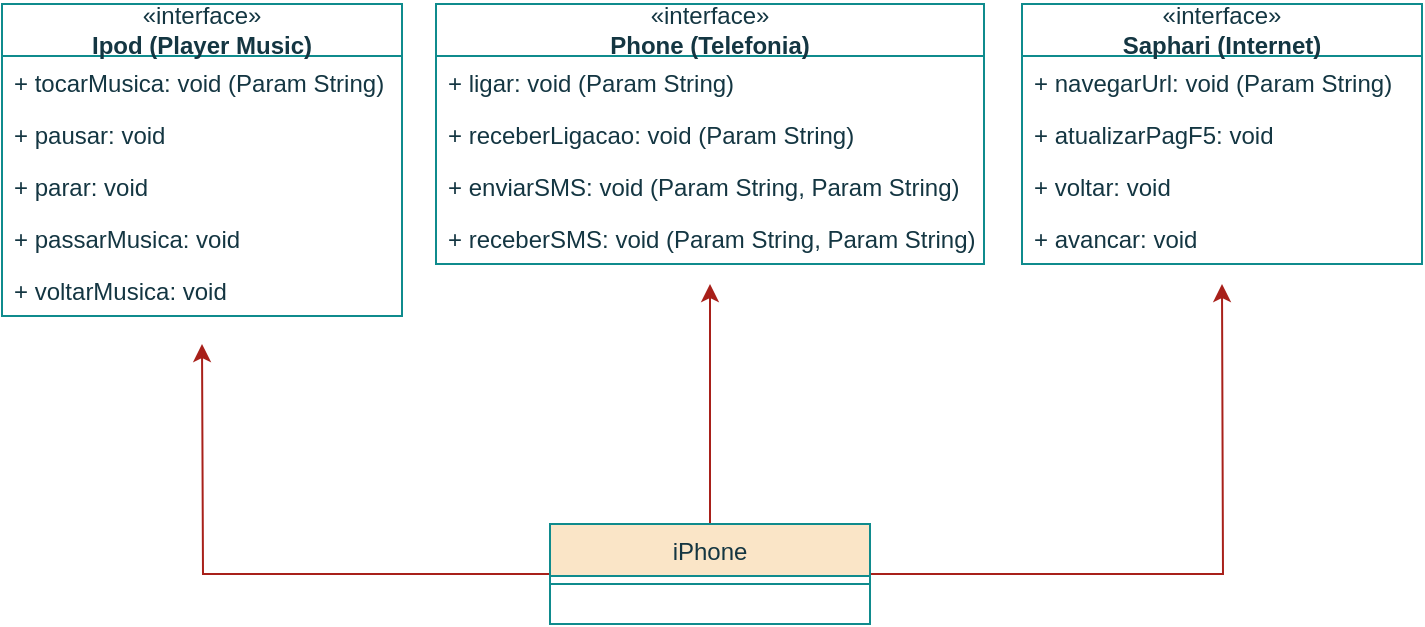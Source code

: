 <mxfile version="24.7.6">
  <diagram id="C5RBs43oDa-KdzZeNtuy" name="Page-1">
    <mxGraphModel dx="2183" dy="1164" grid="1" gridSize="10" guides="1" tooltips="1" connect="1" arrows="1" fold="1" page="1" pageScale="1" pageWidth="827" pageHeight="1169" math="0" shadow="0">
      <root>
        <mxCell id="WIyWlLk6GJQsqaUBKTNV-0" />
        <mxCell id="WIyWlLk6GJQsqaUBKTNV-1" parent="WIyWlLk6GJQsqaUBKTNV-0" />
        <mxCell id="yAdyZBtln3CGU75S9Co1-23" style="edgeStyle=orthogonalEdgeStyle;rounded=0;orthogonalLoop=1;jettySize=auto;html=1;labelBackgroundColor=none;strokeColor=#A8201A;fontColor=default;" edge="1" parent="WIyWlLk6GJQsqaUBKTNV-1" source="zkfFHV4jXpPFQw0GAbJ--6">
          <mxGeometry relative="1" as="geometry">
            <mxPoint x="670" y="240" as="targetPoint" />
          </mxGeometry>
        </mxCell>
        <mxCell id="yAdyZBtln3CGU75S9Co1-24" style="edgeStyle=orthogonalEdgeStyle;rounded=0;orthogonalLoop=1;jettySize=auto;html=1;labelBackgroundColor=none;strokeColor=#A8201A;fontColor=default;" edge="1" parent="WIyWlLk6GJQsqaUBKTNV-1" source="zkfFHV4jXpPFQw0GAbJ--6">
          <mxGeometry relative="1" as="geometry">
            <mxPoint x="414" y="240" as="targetPoint" />
          </mxGeometry>
        </mxCell>
        <mxCell id="yAdyZBtln3CGU75S9Co1-25" style="edgeStyle=orthogonalEdgeStyle;rounded=0;orthogonalLoop=1;jettySize=auto;html=1;labelBackgroundColor=none;strokeColor=#A8201A;fontColor=default;" edge="1" parent="WIyWlLk6GJQsqaUBKTNV-1" source="zkfFHV4jXpPFQw0GAbJ--6">
          <mxGeometry relative="1" as="geometry">
            <mxPoint x="160" y="270" as="targetPoint" />
          </mxGeometry>
        </mxCell>
        <mxCell id="zkfFHV4jXpPFQw0GAbJ--6" value="iPhone" style="swimlane;fontStyle=0;align=center;verticalAlign=top;childLayout=stackLayout;horizontal=1;startSize=26;horizontalStack=0;resizeParent=1;resizeLast=0;collapsible=1;marginBottom=0;rounded=0;shadow=0;strokeWidth=1;labelBackgroundColor=none;fillColor=#FAE5C7;strokeColor=#0F8B8D;fontColor=#143642;" parent="WIyWlLk6GJQsqaUBKTNV-1" vertex="1">
          <mxGeometry x="334" y="360" width="160" height="50" as="geometry">
            <mxRectangle x="130" y="380" width="160" height="26" as="alternateBounds" />
          </mxGeometry>
        </mxCell>
        <mxCell id="zkfFHV4jXpPFQw0GAbJ--9" value="" style="line;html=1;strokeWidth=1;align=left;verticalAlign=middle;spacingTop=-1;spacingLeft=3;spacingRight=3;rotatable=0;labelPosition=right;points=[];portConstraint=eastwest;labelBackgroundColor=none;fillColor=#FAE5C7;strokeColor=#0F8B8D;fontColor=#143642;" parent="zkfFHV4jXpPFQw0GAbJ--6" vertex="1">
          <mxGeometry y="26" width="160" height="8" as="geometry" />
        </mxCell>
        <mxCell id="yAdyZBtln3CGU75S9Co1-10" value="«interface»&lt;br&gt;&lt;b&gt;Ipod (Player Music)&lt;/b&gt;" style="swimlane;fontStyle=0;childLayout=stackLayout;horizontal=1;startSize=26;fillColor=none;horizontalStack=0;resizeParent=1;resizeParentMax=0;resizeLast=0;collapsible=1;marginBottom=0;whiteSpace=wrap;html=1;labelBackgroundColor=none;strokeColor=#0F8B8D;fontColor=#143642;" vertex="1" parent="WIyWlLk6GJQsqaUBKTNV-1">
          <mxGeometry x="60" y="100" width="200" height="156" as="geometry" />
        </mxCell>
        <mxCell id="yAdyZBtln3CGU75S9Co1-11" value="+ tocarMusica: void (Param String)" style="text;strokeColor=none;fillColor=none;align=left;verticalAlign=top;spacingLeft=4;spacingRight=4;overflow=hidden;rotatable=0;points=[[0,0.5],[1,0.5]];portConstraint=eastwest;whiteSpace=wrap;html=1;labelBackgroundColor=none;fontColor=#143642;" vertex="1" parent="yAdyZBtln3CGU75S9Co1-10">
          <mxGeometry y="26" width="200" height="26" as="geometry" />
        </mxCell>
        <mxCell id="yAdyZBtln3CGU75S9Co1-12" value="+ pausar: void" style="text;strokeColor=none;fillColor=none;align=left;verticalAlign=top;spacingLeft=4;spacingRight=4;overflow=hidden;rotatable=0;points=[[0,0.5],[1,0.5]];portConstraint=eastwest;whiteSpace=wrap;html=1;labelBackgroundColor=none;fontColor=#143642;" vertex="1" parent="yAdyZBtln3CGU75S9Co1-10">
          <mxGeometry y="52" width="200" height="26" as="geometry" />
        </mxCell>
        <mxCell id="yAdyZBtln3CGU75S9Co1-13" value="+ parar: void" style="text;strokeColor=none;fillColor=none;align=left;verticalAlign=top;spacingLeft=4;spacingRight=4;overflow=hidden;rotatable=0;points=[[0,0.5],[1,0.5]];portConstraint=eastwest;whiteSpace=wrap;html=1;labelBackgroundColor=none;fontColor=#143642;" vertex="1" parent="yAdyZBtln3CGU75S9Co1-10">
          <mxGeometry y="78" width="200" height="26" as="geometry" />
        </mxCell>
        <mxCell id="yAdyZBtln3CGU75S9Co1-28" value="+ passarMusica: void" style="text;strokeColor=none;fillColor=none;align=left;verticalAlign=top;spacingLeft=4;spacingRight=4;overflow=hidden;rotatable=0;points=[[0,0.5],[1,0.5]];portConstraint=eastwest;whiteSpace=wrap;html=1;labelBackgroundColor=none;fontColor=#143642;" vertex="1" parent="yAdyZBtln3CGU75S9Co1-10">
          <mxGeometry y="104" width="200" height="26" as="geometry" />
        </mxCell>
        <mxCell id="yAdyZBtln3CGU75S9Co1-29" value="+ voltarMusica: void" style="text;strokeColor=none;fillColor=none;align=left;verticalAlign=top;spacingLeft=4;spacingRight=4;overflow=hidden;rotatable=0;points=[[0,0.5],[1,0.5]];portConstraint=eastwest;whiteSpace=wrap;html=1;labelBackgroundColor=none;fontColor=#143642;" vertex="1" parent="yAdyZBtln3CGU75S9Co1-10">
          <mxGeometry y="130" width="200" height="26" as="geometry" />
        </mxCell>
        <mxCell id="yAdyZBtln3CGU75S9Co1-15" value="«interface»&lt;br&gt;&lt;b&gt;Phone (Telefonia)&lt;/b&gt;" style="swimlane;fontStyle=0;childLayout=stackLayout;horizontal=1;startSize=26;fillColor=none;horizontalStack=0;resizeParent=1;resizeParentMax=0;resizeLast=0;collapsible=1;marginBottom=0;whiteSpace=wrap;html=1;labelBackgroundColor=none;strokeColor=#0F8B8D;fontColor=#143642;" vertex="1" parent="WIyWlLk6GJQsqaUBKTNV-1">
          <mxGeometry x="277" y="100" width="274" height="130" as="geometry" />
        </mxCell>
        <mxCell id="yAdyZBtln3CGU75S9Co1-16" value="+ ligar: void (Param String)" style="text;strokeColor=none;fillColor=none;align=left;verticalAlign=top;spacingLeft=4;spacingRight=4;overflow=hidden;rotatable=0;points=[[0,0.5],[1,0.5]];portConstraint=eastwest;whiteSpace=wrap;html=1;labelBackgroundColor=none;fontColor=#143642;" vertex="1" parent="yAdyZBtln3CGU75S9Co1-15">
          <mxGeometry y="26" width="274" height="26" as="geometry" />
        </mxCell>
        <mxCell id="yAdyZBtln3CGU75S9Co1-17" value="+ receberLigacao: void (Param String)" style="text;strokeColor=none;fillColor=none;align=left;verticalAlign=top;spacingLeft=4;spacingRight=4;overflow=hidden;rotatable=0;points=[[0,0.5],[1,0.5]];portConstraint=eastwest;whiteSpace=wrap;html=1;labelBackgroundColor=none;fontColor=#143642;" vertex="1" parent="yAdyZBtln3CGU75S9Co1-15">
          <mxGeometry y="52" width="274" height="26" as="geometry" />
        </mxCell>
        <mxCell id="yAdyZBtln3CGU75S9Co1-18" value="+ enviarSMS: void (Param String, Param String)" style="text;strokeColor=none;fillColor=none;align=left;verticalAlign=top;spacingLeft=4;spacingRight=4;overflow=hidden;rotatable=0;points=[[0,0.5],[1,0.5]];portConstraint=eastwest;whiteSpace=wrap;html=1;labelBackgroundColor=none;fontColor=#143642;" vertex="1" parent="yAdyZBtln3CGU75S9Co1-15">
          <mxGeometry y="78" width="274" height="26" as="geometry" />
        </mxCell>
        <mxCell id="yAdyZBtln3CGU75S9Co1-30" value="+ receberSMS: void (Param String, Param String)" style="text;strokeColor=none;fillColor=none;align=left;verticalAlign=top;spacingLeft=4;spacingRight=4;overflow=hidden;rotatable=0;points=[[0,0.5],[1,0.5]];portConstraint=eastwest;whiteSpace=wrap;html=1;labelBackgroundColor=none;fontColor=#143642;" vertex="1" parent="yAdyZBtln3CGU75S9Co1-15">
          <mxGeometry y="104" width="274" height="26" as="geometry" />
        </mxCell>
        <mxCell id="yAdyZBtln3CGU75S9Co1-19" value="«interface»&lt;br&gt;&lt;b&gt;Saphari (Internet)&lt;/b&gt;" style="swimlane;fontStyle=0;childLayout=stackLayout;horizontal=1;startSize=26;fillColor=none;horizontalStack=0;resizeParent=1;resizeParentMax=0;resizeLast=0;collapsible=1;marginBottom=0;whiteSpace=wrap;html=1;labelBackgroundColor=none;strokeColor=#0F8B8D;fontColor=#143642;" vertex="1" parent="WIyWlLk6GJQsqaUBKTNV-1">
          <mxGeometry x="570" y="100" width="200" height="130" as="geometry" />
        </mxCell>
        <mxCell id="yAdyZBtln3CGU75S9Co1-20" value="+ navegarUrl: void (Param String)" style="text;strokeColor=none;fillColor=none;align=left;verticalAlign=top;spacingLeft=4;spacingRight=4;overflow=hidden;rotatable=0;points=[[0,0.5],[1,0.5]];portConstraint=eastwest;whiteSpace=wrap;html=1;labelBackgroundColor=none;fontColor=#143642;" vertex="1" parent="yAdyZBtln3CGU75S9Co1-19">
          <mxGeometry y="26" width="200" height="26" as="geometry" />
        </mxCell>
        <mxCell id="yAdyZBtln3CGU75S9Co1-21" value="+ atualizarPagF5: void" style="text;strokeColor=none;fillColor=none;align=left;verticalAlign=top;spacingLeft=4;spacingRight=4;overflow=hidden;rotatable=0;points=[[0,0.5],[1,0.5]];portConstraint=eastwest;whiteSpace=wrap;html=1;labelBackgroundColor=none;fontColor=#143642;" vertex="1" parent="yAdyZBtln3CGU75S9Co1-19">
          <mxGeometry y="52" width="200" height="26" as="geometry" />
        </mxCell>
        <mxCell id="yAdyZBtln3CGU75S9Co1-22" value="+ voltar: void" style="text;strokeColor=none;fillColor=none;align=left;verticalAlign=top;spacingLeft=4;spacingRight=4;overflow=hidden;rotatable=0;points=[[0,0.5],[1,0.5]];portConstraint=eastwest;whiteSpace=wrap;html=1;labelBackgroundColor=none;fontColor=#143642;" vertex="1" parent="yAdyZBtln3CGU75S9Co1-19">
          <mxGeometry y="78" width="200" height="26" as="geometry" />
        </mxCell>
        <mxCell id="yAdyZBtln3CGU75S9Co1-31" value="+ avancar: void" style="text;strokeColor=none;fillColor=none;align=left;verticalAlign=top;spacingLeft=4;spacingRight=4;overflow=hidden;rotatable=0;points=[[0,0.5],[1,0.5]];portConstraint=eastwest;whiteSpace=wrap;html=1;labelBackgroundColor=none;fontColor=#143642;" vertex="1" parent="yAdyZBtln3CGU75S9Co1-19">
          <mxGeometry y="104" width="200" height="26" as="geometry" />
        </mxCell>
      </root>
    </mxGraphModel>
  </diagram>
</mxfile>
